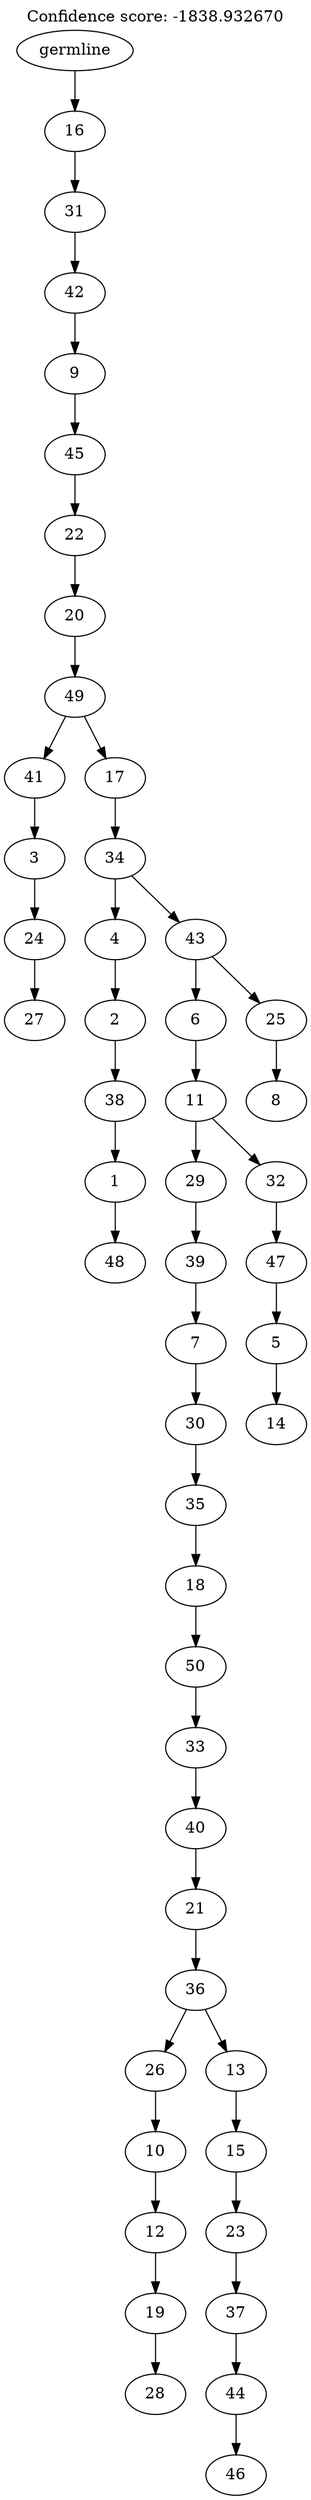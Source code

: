 digraph g {
	"49" -> "50";
	"50" [label="27"];
	"48" -> "49";
	"49" [label="24"];
	"47" -> "48";
	"48" [label="3"];
	"45" -> "46";
	"46" [label="48"];
	"44" -> "45";
	"45" [label="1"];
	"43" -> "44";
	"44" [label="38"];
	"42" -> "43";
	"43" [label="2"];
	"40" -> "41";
	"41" [label="28"];
	"39" -> "40";
	"40" [label="19"];
	"38" -> "39";
	"39" [label="12"];
	"37" -> "38";
	"38" [label="10"];
	"35" -> "36";
	"36" [label="46"];
	"34" -> "35";
	"35" [label="44"];
	"33" -> "34";
	"34" [label="37"];
	"32" -> "33";
	"33" [label="23"];
	"31" -> "32";
	"32" [label="15"];
	"30" -> "31";
	"31" [label="13"];
	"30" -> "37";
	"37" [label="26"];
	"29" -> "30";
	"30" [label="36"];
	"28" -> "29";
	"29" [label="21"];
	"27" -> "28";
	"28" [label="40"];
	"26" -> "27";
	"27" [label="33"];
	"25" -> "26";
	"26" [label="50"];
	"24" -> "25";
	"25" [label="18"];
	"23" -> "24";
	"24" [label="35"];
	"22" -> "23";
	"23" [label="30"];
	"21" -> "22";
	"22" [label="7"];
	"20" -> "21";
	"21" [label="39"];
	"18" -> "19";
	"19" [label="14"];
	"17" -> "18";
	"18" [label="5"];
	"16" -> "17";
	"17" [label="47"];
	"15" -> "16";
	"16" [label="32"];
	"15" -> "20";
	"20" [label="29"];
	"14" -> "15";
	"15" [label="11"];
	"12" -> "13";
	"13" [label="8"];
	"11" -> "12";
	"12" [label="25"];
	"11" -> "14";
	"14" [label="6"];
	"10" -> "11";
	"11" [label="43"];
	"10" -> "42";
	"42" [label="4"];
	"9" -> "10";
	"10" [label="34"];
	"8" -> "9";
	"9" [label="17"];
	"8" -> "47";
	"47" [label="41"];
	"7" -> "8";
	"8" [label="49"];
	"6" -> "7";
	"7" [label="20"];
	"5" -> "6";
	"6" [label="22"];
	"4" -> "5";
	"5" [label="45"];
	"3" -> "4";
	"4" [label="9"];
	"2" -> "3";
	"3" [label="42"];
	"1" -> "2";
	"2" [label="31"];
	"0" -> "1";
	"1" [label="16"];
	"0" [label="germline"];
	labelloc="t";
	label="Confidence score: -1838.932670";
}
